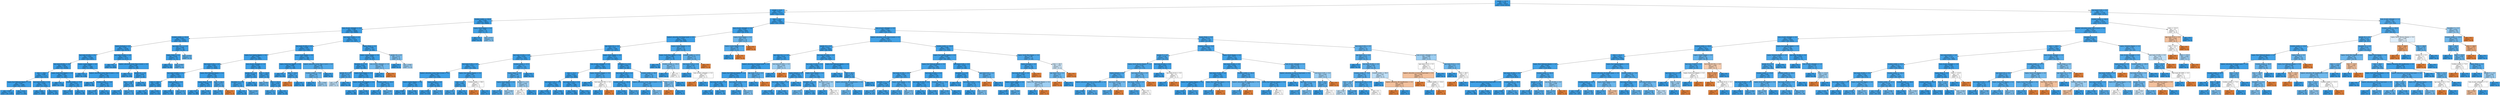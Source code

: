 digraph Tree {
node [shape=box, style="filled", color="black"] ;
0 [label="weight <= 18.75\ngini = 0.04\nsamples = 49335\nvalue = [1016, 48319]", fillcolor="#399de5fa"] ;
1 [label="weight <= 6.25\ngini = 0.017\nsamples = 37575\nvalue = [330, 37245]", fillcolor="#399de5fd"] ;
0 -> 1 [labeldistance=2.5, labelangle=45, headlabel="True"] ;
2 [label="studied_credits <= 320.0\ngini = 0.006\nsamples = 26972\nvalue = [83, 26889]", fillcolor="#399de5fe"] ;
1 -> 2 ;
3 [label="num_of_prev_attempts <= 0.5\ngini = 0.006\nsamples = 26948\nvalue = [82, 26866]", fillcolor="#399de5fe"] ;
2 -> 3 ;
4 [label="studied_credits <= 225.0\ngini = 0.005\nsamples = 23420\nvalue = [61, 23359]", fillcolor="#399de5fe"] ;
3 -> 4 ;
5 [label="region_Scotland <= 0.5\ngini = 0.005\nsamples = 23338\nvalue = [59, 23279]", fillcolor="#399de5fe"] ;
4 -> 5 ;
6 [label="imd_band_40-50% <= 0.5\ngini = 0.005\nsamples = 21065\nvalue = [58, 21007]", fillcolor="#399de5fe"] ;
5 -> 6 ;
7 [label="imd_band_80-90% <= 0.5\ngini = 0.006\nsamples = 19165\nvalue = [57, 19108]", fillcolor="#399de5fe"] ;
6 -> 7 ;
8 [label="date <= 238.5\ngini = 0.006\nsamples = 17273\nvalue = [56, 17217]", fillcolor="#399de5fe"] ;
7 -> 8 ;
9 [label="region_East Midlands Region <= 0.5\ngini = 0.007\nsamples = 12066\nvalue = [45, 12021]", fillcolor="#399de5fe"] ;
8 -> 9 ;
10 [label="gini = 0.007\nsamples = 11129\nvalue = [38, 11091]", fillcolor="#399de5fe"] ;
9 -> 10 ;
11 [label="gini = 0.015\nsamples = 937\nvalue = [7, 930]", fillcolor="#399de5fd"] ;
9 -> 11 ;
12 [label="imd_band_50-60% <= 0.5\ngini = 0.004\nsamples = 5207\nvalue = [11, 5196]", fillcolor="#399de5fe"] ;
8 -> 12 ;
13 [label="gini = 0.003\nsamples = 4616\nvalue = [7, 4609]", fillcolor="#399de5ff"] ;
12 -> 13 ;
14 [label="gini = 0.013\nsamples = 591\nvalue = [4, 587]", fillcolor="#399de5fd"] ;
12 -> 14 ;
15 [label="region_South West Region <= 0.5\ngini = 0.001\nsamples = 1892\nvalue = [1, 1891]", fillcolor="#399de5ff"] ;
7 -> 15 ;
16 [label="gini = 0.0\nsamples = 1756\nvalue = [0, 1756]", fillcolor="#399de5ff"] ;
15 -> 16 ;
17 [label="studied_credits <= 75.0\ngini = 0.015\nsamples = 136\nvalue = [1, 135]", fillcolor="#399de5fd"] ;
15 -> 17 ;
18 [label="gini = 0.038\nsamples = 52\nvalue = [1, 51]", fillcolor="#399de5fa"] ;
17 -> 18 ;
19 [label="gini = 0.0\nsamples = 84\nvalue = [0, 84]", fillcolor="#399de5ff"] ;
17 -> 19 ;
20 [label="region_London Region <= 0.5\ngini = 0.001\nsamples = 1900\nvalue = [1, 1899]", fillcolor="#399de5ff"] ;
6 -> 20 ;
21 [label="gini = 0.0\nsamples = 1720\nvalue = [0, 1720]", fillcolor="#399de5ff"] ;
20 -> 21 ;
22 [label="highest_education_Lower Than A Level <= 0.5\ngini = 0.011\nsamples = 180\nvalue = [1, 179]", fillcolor="#399de5fe"] ;
20 -> 22 ;
23 [label="gini = 0.0\nsamples = 99\nvalue = [0, 99]", fillcolor="#399de5ff"] ;
22 -> 23 ;
24 [label="studied_credits <= 75.0\ngini = 0.024\nsamples = 81\nvalue = [1, 80]", fillcolor="#399de5fc"] ;
22 -> 24 ;
25 [label="gini = 0.059\nsamples = 33\nvalue = [1, 32]", fillcolor="#399de5f7"] ;
24 -> 25 ;
26 [label="gini = 0.0\nsamples = 48\nvalue = [0, 48]", fillcolor="#399de5ff"] ;
24 -> 26 ;
27 [label="imd_band_30-40% <= 0.5\ngini = 0.001\nsamples = 2273\nvalue = [1, 2272]", fillcolor="#399de5ff"] ;
5 -> 27 ;
28 [label="gini = 0.0\nsamples = 1924\nvalue = [0, 1924]", fillcolor="#399de5ff"] ;
27 -> 28 ;
29 [label="highest_education_Lower Than A Level <= 0.5\ngini = 0.006\nsamples = 349\nvalue = [1, 348]", fillcolor="#399de5fe"] ;
27 -> 29 ;
30 [label="gini = 0.0\nsamples = 279\nvalue = [0, 279]", fillcolor="#399de5ff"] ;
29 -> 30 ;
31 [label="gender_M <= 0.5\ngini = 0.028\nsamples = 70\nvalue = [1, 69]", fillcolor="#399de5fb"] ;
29 -> 31 ;
32 [label="date <= 238.5\ngini = 0.08\nsamples = 24\nvalue = [1, 23]", fillcolor="#399de5f4"] ;
31 -> 32 ;
33 [label="gini = 0.0\nsamples = 10\nvalue = [0, 10]", fillcolor="#399de5ff"] ;
32 -> 33 ;
34 [label="gini = 0.133\nsamples = 14\nvalue = [1, 13]", fillcolor="#399de5eb"] ;
32 -> 34 ;
35 [label="gini = 0.0\nsamples = 46\nvalue = [0, 46]", fillcolor="#399de5ff"] ;
31 -> 35 ;
36 [label="age_band_55<= <= 0.5\ngini = 0.048\nsamples = 82\nvalue = [2, 80]", fillcolor="#399de5f9"] ;
4 -> 36 ;
37 [label="region_Wales <= 0.5\ngini = 0.026\nsamples = 76\nvalue = [1, 75]", fillcolor="#399de5fc"] ;
36 -> 37 ;
38 [label="gini = 0.0\nsamples = 69\nvalue = [0, 69]", fillcolor="#399de5ff"] ;
37 -> 38 ;
39 [label="gini = 0.245\nsamples = 7\nvalue = [1, 6]", fillcolor="#399de5d4"] ;
37 -> 39 ;
40 [label="gini = 0.278\nsamples = 6\nvalue = [1, 5]", fillcolor="#399de5cc"] ;
36 -> 40 ;
41 [label="imd_band_70-80% <= 0.5\ngini = 0.012\nsamples = 3528\nvalue = [21, 3507]", fillcolor="#399de5fd"] ;
3 -> 41 ;
42 [label="imd_band_20-30% <= 0.5\ngini = 0.008\nsamples = 3211\nvalue = [13, 3198]", fillcolor="#399de5fe"] ;
41 -> 42 ;
43 [label="region_East Anglian Region <= 0.5\ngini = 0.007\nsamples = 2942\nvalue = [10, 2932]", fillcolor="#399de5fe"] ;
42 -> 43 ;
44 [label="imd_band_0-10% <= 0.5\ngini = 0.005\nsamples = 2653\nvalue = [7, 2646]", fillcolor="#399de5fe"] ;
43 -> 44 ;
45 [label="imd_band_50-60% <= 0.5\ngini = 0.003\nsamples = 2314\nvalue = [4, 2310]", fillcolor="#399de5ff"] ;
44 -> 45 ;
46 [label="date <= 238.5\ngini = 0.002\nsamples = 2004\nvalue = [2, 2002]", fillcolor="#399de5ff"] ;
45 -> 46 ;
47 [label="gini = 0.0\nsamples = 1467\nvalue = [0, 1467]", fillcolor="#399de5ff"] ;
46 -> 47 ;
48 [label="gini = 0.007\nsamples = 537\nvalue = [2, 535]", fillcolor="#399de5fe"] ;
46 -> 48 ;
49 [label="region_Ireland <= 0.5\ngini = 0.013\nsamples = 310\nvalue = [2, 308]", fillcolor="#399de5fd"] ;
45 -> 49 ;
50 [label="gini = 0.007\nsamples = 296\nvalue = [1, 295]", fillcolor="#399de5fe"] ;
49 -> 50 ;
51 [label="gini = 0.133\nsamples = 14\nvalue = [1, 13]", fillcolor="#399de5eb"] ;
49 -> 51 ;
52 [label="region_West Midlands Region <= 0.5\ngini = 0.018\nsamples = 339\nvalue = [3, 336]", fillcolor="#399de5fd"] ;
44 -> 52 ;
53 [label="region_Wales <= 0.5\ngini = 0.006\nsamples = 318\nvalue = [1, 317]", fillcolor="#399de5fe"] ;
52 -> 53 ;
54 [label="gini = 0.0\nsamples = 289\nvalue = [0, 289]", fillcolor="#399de5ff"] ;
53 -> 54 ;
55 [label="gini = 0.067\nsamples = 29\nvalue = [1, 28]", fillcolor="#399de5f6"] ;
53 -> 55 ;
56 [label="date <= 238.5\ngini = 0.172\nsamples = 21\nvalue = [2, 19]", fillcolor="#399de5e4"] ;
52 -> 56 ;
57 [label="gini = 0.095\nsamples = 20\nvalue = [1, 19]", fillcolor="#399de5f2"] ;
56 -> 57 ;
58 [label="gini = 0.0\nsamples = 1\nvalue = [1, 0]", fillcolor="#e58139ff"] ;
56 -> 58 ;
59 [label="num_of_prev_attempts <= 1.5\ngini = 0.021\nsamples = 289\nvalue = [3, 286]", fillcolor="#399de5fc"] ;
43 -> 59 ;
60 [label="gender_M <= 0.5\ngini = 0.009\nsamples = 233\nvalue = [1, 232]", fillcolor="#399de5fe"] ;
59 -> 60 ;
61 [label="disability_Y <= 0.5\ngini = 0.071\nsamples = 27\nvalue = [1, 26]", fillcolor="#399de5f5"] ;
60 -> 61 ;
62 [label="gini = 0.0\nsamples = 20\nvalue = [0, 20]", fillcolor="#399de5ff"] ;
61 -> 62 ;
63 [label="gini = 0.245\nsamples = 7\nvalue = [1, 6]", fillcolor="#399de5d4"] ;
61 -> 63 ;
64 [label="gini = 0.0\nsamples = 206\nvalue = [0, 206]", fillcolor="#399de5ff"] ;
60 -> 64 ;
65 [label="date <= 224.5\ngini = 0.069\nsamples = 56\nvalue = [2, 54]", fillcolor="#399de5f6"] ;
59 -> 65 ;
66 [label="gini = 0.278\nsamples = 6\nvalue = [1, 5]", fillcolor="#399de5cc"] ;
65 -> 66 ;
67 [label="date <= 231.5\ngini = 0.039\nsamples = 50\nvalue = [1, 49]", fillcolor="#399de5fa"] ;
65 -> 67 ;
68 [label="gini = 0.117\nsamples = 16\nvalue = [1, 15]", fillcolor="#399de5ee"] ;
67 -> 68 ;
69 [label="gini = 0.0\nsamples = 34\nvalue = [0, 34]", fillcolor="#399de5ff"] ;
67 -> 69 ;
70 [label="region_South Region <= 0.5\ngini = 0.022\nsamples = 269\nvalue = [3, 266]", fillcolor="#399de5fc"] ;
42 -> 70 ;
71 [label="region_South East Region <= 0.5\ngini = 0.008\nsamples = 250\nvalue = [1, 249]", fillcolor="#399de5fe"] ;
70 -> 71 ;
72 [label="gini = 0.0\nsamples = 231\nvalue = [0, 231]", fillcolor="#399de5ff"] ;
71 -> 72 ;
73 [label="date <= 224.5\ngini = 0.1\nsamples = 19\nvalue = [1, 18]", fillcolor="#399de5f1"] ;
71 -> 73 ;
74 [label="gini = 0.0\nsamples = 1\nvalue = [1, 0]", fillcolor="#e58139ff"] ;
73 -> 74 ;
75 [label="gini = 0.0\nsamples = 18\nvalue = [0, 18]", fillcolor="#399de5ff"] ;
73 -> 75 ;
76 [label="highest_education_Lower Than A Level <= 0.5\ngini = 0.188\nsamples = 19\nvalue = [2, 17]", fillcolor="#399de5e1"] ;
70 -> 76 ;
77 [label="studied_credits <= 75.0\ngini = 0.298\nsamples = 11\nvalue = [2, 9]", fillcolor="#399de5c6"] ;
76 -> 77 ;
78 [label="gini = 0.0\nsamples = 5\nvalue = [0, 5]", fillcolor="#399de5ff"] ;
77 -> 78 ;
79 [label="gini = 0.444\nsamples = 6\nvalue = [2, 4]", fillcolor="#399de57f"] ;
77 -> 79 ;
80 [label="gini = 0.0\nsamples = 8\nvalue = [0, 8]", fillcolor="#399de5ff"] ;
76 -> 80 ;
81 [label="region_Wales <= 0.5\ngini = 0.049\nsamples = 317\nvalue = [8, 309]", fillcolor="#399de5f8"] ;
41 -> 81 ;
82 [label="region_London Region <= 0.5\ngini = 0.038\nsamples = 309\nvalue = [6, 303]", fillcolor="#399de5fa"] ;
81 -> 82 ;
83 [label="disability_N <= 0.5\ngini = 0.026\nsamples = 300\nvalue = [4, 296]", fillcolor="#399de5fc"] ;
82 -> 83 ;
84 [label="gender_M <= 0.5\ngini = 0.153\nsamples = 24\nvalue = [2, 22]", fillcolor="#399de5e8"] ;
83 -> 84 ;
85 [label="gini = 0.48\nsamples = 5\nvalue = [2, 3]", fillcolor="#399de555"] ;
84 -> 85 ;
86 [label="gini = 0.0\nsamples = 19\nvalue = [0, 19]", fillcolor="#399de5ff"] ;
84 -> 86 ;
87 [label="region_South Region <= 0.5\ngini = 0.014\nsamples = 276\nvalue = [2, 274]", fillcolor="#399de5fd"] ;
83 -> 87 ;
88 [label="region_South West Region <= 0.5\ngini = 0.008\nsamples = 250\nvalue = [1, 249]", fillcolor="#399de5fe"] ;
87 -> 88 ;
89 [label="gini = 0.0\nsamples = 206\nvalue = [0, 206]", fillcolor="#399de5ff"] ;
88 -> 89 ;
90 [label="gini = 0.044\nsamples = 44\nvalue = [1, 43]", fillcolor="#399de5f9"] ;
88 -> 90 ;
91 [label="studied_credits <= 165.0\ngini = 0.074\nsamples = 26\nvalue = [1, 25]", fillcolor="#399de5f5"] ;
87 -> 91 ;
92 [label="gini = 0.0\nsamples = 19\nvalue = [0, 19]", fillcolor="#399de5ff"] ;
91 -> 92 ;
93 [label="gini = 0.245\nsamples = 7\nvalue = [1, 6]", fillcolor="#399de5d4"] ;
91 -> 93 ;
94 [label="num_of_prev_attempts <= 1.5\ngini = 0.346\nsamples = 9\nvalue = [2, 7]", fillcolor="#399de5b6"] ;
82 -> 94 ;
95 [label="gini = 0.0\nsamples = 7\nvalue = [0, 7]", fillcolor="#399de5ff"] ;
94 -> 95 ;
96 [label="gini = 0.0\nsamples = 2\nvalue = [2, 0]", fillcolor="#e58139ff"] ;
94 -> 96 ;
97 [label="gender_M <= 0.5\ngini = 0.375\nsamples = 8\nvalue = [2, 6]", fillcolor="#399de5aa"] ;
81 -> 97 ;
98 [label="gini = 0.0\nsamples = 2\nvalue = [0, 2]", fillcolor="#399de5ff"] ;
97 -> 98 ;
99 [label="gini = 0.444\nsamples = 6\nvalue = [2, 4]", fillcolor="#399de57f"] ;
97 -> 99 ;
100 [label="region_North Region <= 0.5\ngini = 0.08\nsamples = 24\nvalue = [1, 23]", fillcolor="#399de5f4"] ;
2 -> 100 ;
101 [label="gini = 0.0\nsamples = 20\nvalue = [0, 20]", fillcolor="#399de5ff"] ;
100 -> 101 ;
102 [label="gini = 0.375\nsamples = 4\nvalue = [1, 3]", fillcolor="#399de5aa"] ;
100 -> 102 ;
103 [label="date <= 35.5\ngini = 0.046\nsamples = 10603\nvalue = [247, 10356]", fillcolor="#399de5f9"] ;
1 -> 103 ;
104 [label="num_of_prev_attempts <= 3.5\ngini = 0.022\nsamples = 5636\nvalue = [62, 5574]", fillcolor="#399de5fc"] ;
103 -> 104 ;
105 [label="highest_education_No Formal quals <= 0.5\ngini = 0.021\nsamples = 5626\nvalue = [60, 5566]", fillcolor="#399de5fc"] ;
104 -> 105 ;
106 [label="age_band_0-35 <= 0.5\ngini = 0.02\nsamples = 5584\nvalue = [57, 5527]", fillcolor="#399de5fc"] ;
105 -> 106 ;
107 [label="imd_band_10-20% <= 0.5\ngini = 0.034\nsamples = 1459\nvalue = [25, 1434]", fillcolor="#399de5fb"] ;
106 -> 107 ;
108 [label="imd_band_0-10% <= 0.5\ngini = 0.027\nsamples = 1327\nvalue = [18, 1309]", fillcolor="#399de5fb"] ;
107 -> 108 ;
109 [label="highest_education_Lower Than A Level <= 0.5\ngini = 0.021\nsamples = 1207\nvalue = [13, 1194]", fillcolor="#399de5fc"] ;
108 -> 109 ;
110 [label="region_London Region <= 0.5\ngini = 0.013\nsamples = 760\nvalue = [5, 755]", fillcolor="#399de5fd"] ;
109 -> 110 ;
111 [label="gini = 0.006\nsamples = 670\nvalue = [2, 668]", fillcolor="#399de5fe"] ;
110 -> 111 ;
112 [label="gini = 0.064\nsamples = 90\nvalue = [3, 87]", fillcolor="#399de5f6"] ;
110 -> 112 ;
113 [label="region_Ireland <= 0.5\ngini = 0.035\nsamples = 447\nvalue = [8, 439]", fillcolor="#399de5fa"] ;
109 -> 113 ;
114 [label="gini = 0.028\nsamples = 424\nvalue = [6, 418]", fillcolor="#399de5fb"] ;
113 -> 114 ;
115 [label="gini = 0.159\nsamples = 23\nvalue = [2, 21]", fillcolor="#399de5e7"] ;
113 -> 115 ;
116 [label="region_East Anglian Region <= 0.5\ngini = 0.08\nsamples = 120\nvalue = [5, 115]", fillcolor="#399de5f4"] ;
108 -> 116 ;
117 [label="date <= 21.5\ngini = 0.065\nsamples = 118\nvalue = [4, 114]", fillcolor="#399de5f6"] ;
116 -> 117 ;
118 [label="gini = 0.14\nsamples = 53\nvalue = [4, 49]", fillcolor="#399de5ea"] ;
117 -> 118 ;
119 [label="gini = 0.0\nsamples = 65\nvalue = [0, 65]", fillcolor="#399de5ff"] ;
117 -> 119 ;
120 [label="studied_credits <= 90.0\ngini = 0.5\nsamples = 2\nvalue = [1, 1]", fillcolor="#e5813900"] ;
116 -> 120 ;
121 [label="gini = 0.0\nsamples = 1\nvalue = [1, 0]", fillcolor="#e58139ff"] ;
120 -> 121 ;
122 [label="gini = 0.0\nsamples = 1\nvalue = [0, 1]", fillcolor="#399de5ff"] ;
120 -> 122 ;
123 [label="studied_credits <= 67.5\ngini = 0.1\nsamples = 132\nvalue = [7, 125]", fillcolor="#399de5f1"] ;
107 -> 123 ;
124 [label="region_Wales <= 0.5\ngini = 0.169\nsamples = 75\nvalue = [7, 68]", fillcolor="#399de5e5"] ;
123 -> 124 ;
125 [label="region_South Region <= 0.5\ngini = 0.134\nsamples = 69\nvalue = [5, 64]", fillcolor="#399de5eb"] ;
124 -> 125 ;
126 [label="gini = 0.114\nsamples = 66\nvalue = [4, 62]", fillcolor="#399de5ef"] ;
125 -> 126 ;
127 [label="gini = 0.444\nsamples = 3\nvalue = [1, 2]", fillcolor="#399de57f"] ;
125 -> 127 ;
128 [label="gender_F <= 0.5\ngini = 0.444\nsamples = 6\nvalue = [2, 4]", fillcolor="#399de57f"] ;
124 -> 128 ;
129 [label="gini = 0.5\nsamples = 4\nvalue = [2, 2]", fillcolor="#e5813900"] ;
128 -> 129 ;
130 [label="gini = 0.0\nsamples = 2\nvalue = [0, 2]", fillcolor="#399de5ff"] ;
128 -> 130 ;
131 [label="gini = 0.0\nsamples = 57\nvalue = [0, 57]", fillcolor="#399de5ff"] ;
123 -> 131 ;
132 [label="region_North Region <= 0.5\ngini = 0.015\nsamples = 4125\nvalue = [32, 4093]", fillcolor="#399de5fd"] ;
106 -> 132 ;
133 [label="num_of_prev_attempts <= 2.5\ngini = 0.013\nsamples = 3850\nvalue = [26, 3824]", fillcolor="#399de5fd"] ;
132 -> 133 ;
134 [label="date <= 21.5\ngini = 0.013\nsamples = 3834\nvalue = [25, 3809]", fillcolor="#399de5fd"] ;
133 -> 134 ;
135 [label="imd_band_0-10% <= 0.5\ngini = 0.018\nsamples = 1948\nvalue = [18, 1930]", fillcolor="#399de5fd"] ;
134 -> 135 ;
136 [label="gini = 0.016\nsamples = 1756\nvalue = [14, 1742]", fillcolor="#399de5fd"] ;
135 -> 136 ;
137 [label="gini = 0.041\nsamples = 192\nvalue = [4, 188]", fillcolor="#399de5fa"] ;
135 -> 137 ;
138 [label="imd_band_20-30% <= 0.5\ngini = 0.007\nsamples = 1886\nvalue = [7, 1879]", fillcolor="#399de5fe"] ;
134 -> 138 ;
139 [label="gini = 0.005\nsamples = 1688\nvalue = [4, 1684]", fillcolor="#399de5fe"] ;
138 -> 139 ;
140 [label="gini = 0.03\nsamples = 198\nvalue = [3, 195]", fillcolor="#399de5fb"] ;
138 -> 140 ;
141 [label="region_Yorkshire Region <= 0.5\ngini = 0.117\nsamples = 16\nvalue = [1, 15]", fillcolor="#399de5ee"] ;
133 -> 141 ;
142 [label="gini = 0.0\nsamples = 14\nvalue = [0, 14]", fillcolor="#399de5ff"] ;
141 -> 142 ;
143 [label="imd_band_60-70% <= 0.5\ngini = 0.5\nsamples = 2\nvalue = [1, 1]", fillcolor="#e5813900"] ;
141 -> 143 ;
144 [label="gini = 0.0\nsamples = 1\nvalue = [0, 1]", fillcolor="#399de5ff"] ;
143 -> 144 ;
145 [label="gini = 0.0\nsamples = 1\nvalue = [1, 0]", fillcolor="#e58139ff"] ;
143 -> 145 ;
146 [label="disability_Y <= 0.5\ngini = 0.043\nsamples = 275\nvalue = [6, 269]", fillcolor="#399de5f9"] ;
132 -> 146 ;
147 [label="imd_band_60-70% <= 0.5\ngini = 0.037\nsamples = 265\nvalue = [5, 260]", fillcolor="#399de5fa"] ;
146 -> 147 ;
148 [label="studied_credits <= 165.0\ngini = 0.031\nsamples = 254\nvalue = [4, 250]", fillcolor="#399de5fb"] ;
147 -> 148 ;
149 [label="gini = 0.024\nsamples = 244\nvalue = [3, 241]", fillcolor="#399de5fc"] ;
148 -> 149 ;
150 [label="gini = 0.18\nsamples = 10\nvalue = [1, 9]", fillcolor="#399de5e3"] ;
148 -> 150 ;
151 [label="highest_education_Lower Than A Level <= 0.5\ngini = 0.165\nsamples = 11\nvalue = [1, 10]", fillcolor="#399de5e6"] ;
147 -> 151 ;
152 [label="gini = 0.0\nsamples = 7\nvalue = [0, 7]", fillcolor="#399de5ff"] ;
151 -> 152 ;
153 [label="gini = 0.375\nsamples = 4\nvalue = [1, 3]", fillcolor="#399de5aa"] ;
151 -> 153 ;
154 [label="studied_credits <= 90.0\ngini = 0.18\nsamples = 10\nvalue = [1, 9]", fillcolor="#399de5e3"] ;
146 -> 154 ;
155 [label="date <= 21.5\ngini = 0.375\nsamples = 4\nvalue = [1, 3]", fillcolor="#399de5aa"] ;
154 -> 155 ;
156 [label="gini = 0.0\nsamples = 1\nvalue = [1, 0]", fillcolor="#e58139ff"] ;
155 -> 156 ;
157 [label="gini = 0.0\nsamples = 3\nvalue = [0, 3]", fillcolor="#399de5ff"] ;
155 -> 157 ;
158 [label="gini = 0.0\nsamples = 6\nvalue = [0, 6]", fillcolor="#399de5ff"] ;
154 -> 158 ;
159 [label="region_London Region <= 0.5\ngini = 0.133\nsamples = 42\nvalue = [3, 39]", fillcolor="#399de5eb"] ;
105 -> 159 ;
160 [label="region_South West Region <= 0.5\ngini = 0.064\nsamples = 30\nvalue = [1, 29]", fillcolor="#399de5f6"] ;
159 -> 160 ;
161 [label="gini = 0.0\nsamples = 26\nvalue = [0, 26]", fillcolor="#399de5ff"] ;
160 -> 161 ;
162 [label="studied_credits <= 105.0\ngini = 0.375\nsamples = 4\nvalue = [1, 3]", fillcolor="#399de5aa"] ;
160 -> 162 ;
163 [label="gini = 0.0\nsamples = 2\nvalue = [0, 2]", fillcolor="#399de5ff"] ;
162 -> 163 ;
164 [label="gini = 0.5\nsamples = 2\nvalue = [1, 1]", fillcolor="#e5813900"] ;
162 -> 164 ;
165 [label="studied_credits <= 127.5\ngini = 0.278\nsamples = 12\nvalue = [2, 10]", fillcolor="#399de5cc"] ;
159 -> 165 ;
166 [label="imd_band_0-10% <= 0.5\ngini = 0.165\nsamples = 11\nvalue = [1, 10]", fillcolor="#399de5e6"] ;
165 -> 166 ;
167 [label="gini = 0.0\nsamples = 9\nvalue = [0, 9]", fillcolor="#399de5ff"] ;
166 -> 167 ;
168 [label="num_of_prev_attempts <= 0.5\ngini = 0.5\nsamples = 2\nvalue = [1, 1]", fillcolor="#e5813900"] ;
166 -> 168 ;
169 [label="gini = 0.0\nsamples = 1\nvalue = [1, 0]", fillcolor="#e58139ff"] ;
168 -> 169 ;
170 [label="gini = 0.0\nsamples = 1\nvalue = [0, 1]", fillcolor="#399de5ff"] ;
168 -> 170 ;
171 [label="gini = 0.0\nsamples = 1\nvalue = [1, 0]", fillcolor="#e58139ff"] ;
165 -> 171 ;
172 [label="region_South Region <= 0.5\ngini = 0.32\nsamples = 10\nvalue = [2, 8]", fillcolor="#399de5bf"] ;
104 -> 172 ;
173 [label="region_London Region <= 0.5\ngini = 0.198\nsamples = 9\nvalue = [1, 8]", fillcolor="#399de5df"] ;
172 -> 173 ;
174 [label="gini = 0.0\nsamples = 8\nvalue = [0, 8]", fillcolor="#399de5ff"] ;
173 -> 174 ;
175 [label="gini = 0.0\nsamples = 1\nvalue = [1, 0]", fillcolor="#e58139ff"] ;
173 -> 175 ;
176 [label="gini = 0.0\nsamples = 1\nvalue = [1, 0]", fillcolor="#e58139ff"] ;
172 -> 176 ;
177 [label="num_of_prev_attempts <= 0.5\ngini = 0.072\nsamples = 4967\nvalue = [185, 4782]", fillcolor="#399de5f5"] ;
103 -> 177 ;
178 [label="highest_education_Lower Than A Level <= 0.5\ngini = 0.064\nsamples = 4257\nvalue = [142, 4115]", fillcolor="#399de5f6"] ;
177 -> 178 ;
179 [label="gender_M <= 0.5\ngini = 0.051\nsamples = 2634\nvalue = [69, 2565]", fillcolor="#399de5f8"] ;
178 -> 179 ;
180 [label="age_band_55<= <= 0.5\ngini = 0.019\nsamples = 526\nvalue = [5, 521]", fillcolor="#399de5fd"] ;
179 -> 180 ;
181 [label="highest_education_No Formal quals <= 0.5\ngini = 0.015\nsamples = 523\nvalue = [4, 519]", fillcolor="#399de5fd"] ;
180 -> 181 ;
182 [label="region_East Midlands Region <= 0.5\ngini = 0.012\nsamples = 516\nvalue = [3, 513]", fillcolor="#399de5fe"] ;
181 -> 182 ;
183 [label="imd_band_60-70% <= 0.5\ngini = 0.004\nsamples = 480\nvalue = [1, 479]", fillcolor="#399de5fe"] ;
182 -> 183 ;
184 [label="gini = 0.0\nsamples = 449\nvalue = [0, 449]", fillcolor="#399de5ff"] ;
183 -> 184 ;
185 [label="gini = 0.062\nsamples = 31\nvalue = [1, 30]", fillcolor="#399de5f6"] ;
183 -> 185 ;
186 [label="imd_band_90-100% <= 0.5\ngini = 0.105\nsamples = 36\nvalue = [2, 34]", fillcolor="#399de5f0"] ;
182 -> 186 ;
187 [label="gini = 0.061\nsamples = 32\nvalue = [1, 31]", fillcolor="#399de5f7"] ;
186 -> 187 ;
188 [label="gini = 0.375\nsamples = 4\nvalue = [1, 3]", fillcolor="#399de5aa"] ;
186 -> 188 ;
189 [label="age_band_35-55 <= 0.5\ngini = 0.245\nsamples = 7\nvalue = [1, 6]", fillcolor="#399de5d4"] ;
181 -> 189 ;
190 [label="gini = 0.0\nsamples = 6\nvalue = [0, 6]", fillcolor="#399de5ff"] ;
189 -> 190 ;
191 [label="gini = 0.0\nsamples = 1\nvalue = [1, 0]", fillcolor="#e58139ff"] ;
189 -> 191 ;
192 [label="imd_band_90-100% <= 0.5\ngini = 0.444\nsamples = 3\nvalue = [1, 2]", fillcolor="#399de57f"] ;
180 -> 192 ;
193 [label="gini = 0.0\nsamples = 2\nvalue = [0, 2]", fillcolor="#399de5ff"] ;
192 -> 193 ;
194 [label="gini = 0.0\nsamples = 1\nvalue = [1, 0]", fillcolor="#e58139ff"] ;
192 -> 194 ;
195 [label="imd_band_90-100% <= 0.5\ngini = 0.059\nsamples = 2108\nvalue = [64, 2044]", fillcolor="#399de5f7"] ;
179 -> 195 ;
196 [label="imd_band_10-20% <= 0.5\ngini = 0.065\nsamples = 1887\nvalue = [63, 1824]", fillcolor="#399de5f6"] ;
195 -> 196 ;
197 [label="region_Ireland <= 0.5\ngini = 0.059\nsamples = 1675\nvalue = [51, 1624]", fillcolor="#399de5f7"] ;
196 -> 197 ;
198 [label="imd_band_70-80% <= 0.5\ngini = 0.063\nsamples = 1578\nvalue = [51, 1527]", fillcolor="#399de5f6"] ;
197 -> 198 ;
199 [label="gini = 0.058\nsamples = 1383\nvalue = [41, 1342]", fillcolor="#399de5f7"] ;
198 -> 199 ;
200 [label="gini = 0.097\nsamples = 195\nvalue = [10, 185]", fillcolor="#399de5f1"] ;
198 -> 200 ;
201 [label="gini = 0.0\nsamples = 97\nvalue = [0, 97]", fillcolor="#399de5ff"] ;
197 -> 201 ;
202 [label="region_South Region <= 0.5\ngini = 0.107\nsamples = 212\nvalue = [12, 200]", fillcolor="#399de5f0"] ;
196 -> 202 ;
203 [label="disability_N <= 0.5\ngini = 0.092\nsamples = 206\nvalue = [10, 196]", fillcolor="#399de5f2"] ;
202 -> 203 ;
204 [label="gini = 0.32\nsamples = 15\nvalue = [3, 12]", fillcolor="#399de5bf"] ;
203 -> 204 ;
205 [label="gini = 0.071\nsamples = 191\nvalue = [7, 184]", fillcolor="#399de5f5"] ;
203 -> 205 ;
206 [label="age_band_0-35 <= 0.5\ngini = 0.444\nsamples = 6\nvalue = [2, 4]", fillcolor="#399de57f"] ;
202 -> 206 ;
207 [label="gini = 0.0\nsamples = 2\nvalue = [0, 2]", fillcolor="#399de5ff"] ;
206 -> 207 ;
208 [label="gini = 0.5\nsamples = 4\nvalue = [2, 2]", fillcolor="#e5813900"] ;
206 -> 208 ;
209 [label="region_East Midlands Region <= 0.5\ngini = 0.009\nsamples = 221\nvalue = [1, 220]", fillcolor="#399de5fe"] ;
195 -> 209 ;
210 [label="gini = 0.0\nsamples = 206\nvalue = [0, 206]", fillcolor="#399de5ff"] ;
209 -> 210 ;
211 [label="date <= 49.5\ngini = 0.124\nsamples = 15\nvalue = [1, 14]", fillcolor="#399de5ed"] ;
209 -> 211 ;
212 [label="highest_education_HE Qualification <= 0.5\ngini = 0.245\nsamples = 7\nvalue = [1, 6]", fillcolor="#399de5d4"] ;
211 -> 212 ;
213 [label="gini = 0.32\nsamples = 5\nvalue = [1, 4]", fillcolor="#399de5bf"] ;
212 -> 213 ;
214 [label="gini = 0.0\nsamples = 2\nvalue = [0, 2]", fillcolor="#399de5ff"] ;
212 -> 214 ;
215 [label="gini = 0.0\nsamples = 8\nvalue = [0, 8]", fillcolor="#399de5ff"] ;
211 -> 215 ;
216 [label="studied_credits <= 145.0\ngini = 0.086\nsamples = 1623\nvalue = [73, 1550]", fillcolor="#399de5f3"] ;
178 -> 216 ;
217 [label="region_East Anglian Region <= 0.5\ngini = 0.082\nsamples = 1548\nvalue = [66, 1482]", fillcolor="#399de5f4"] ;
216 -> 217 ;
218 [label="region_East Midlands Region <= 0.5\ngini = 0.087\nsamples = 1398\nvalue = [64, 1334]", fillcolor="#399de5f3"] ;
217 -> 218 ;
219 [label="imd_band_10-20% <= 0.5\ngini = 0.093\nsamples = 1269\nvalue = [62, 1207]", fillcolor="#399de5f2"] ;
218 -> 219 ;
220 [label="disability_N <= 0.5\ngini = 0.086\nsamples = 1126\nvalue = [51, 1075]", fillcolor="#399de5f3"] ;
219 -> 220 ;
221 [label="gini = 0.135\nsamples = 110\nvalue = [8, 102]", fillcolor="#399de5eb"] ;
220 -> 221 ;
222 [label="gini = 0.081\nsamples = 1016\nvalue = [43, 973]", fillcolor="#399de5f4"] ;
220 -> 222 ;
223 [label="region_South Region <= 0.5\ngini = 0.142\nsamples = 143\nvalue = [11, 132]", fillcolor="#399de5ea"] ;
219 -> 223 ;
224 [label="gini = 0.115\nsamples = 131\nvalue = [8, 123]", fillcolor="#399de5ee"] ;
223 -> 224 ;
225 [label="gini = 0.375\nsamples = 12\nvalue = [3, 9]", fillcolor="#399de5aa"] ;
223 -> 225 ;
226 [label="imd_band_50-60% <= 0.5\ngini = 0.031\nsamples = 129\nvalue = [2, 127]", fillcolor="#399de5fb"] ;
218 -> 226 ;
227 [label="imd_band_20-30% <= 0.5\ngini = 0.017\nsamples = 114\nvalue = [1, 113]", fillcolor="#399de5fd"] ;
226 -> 227 ;
228 [label="gini = 0.0\nsamples = 94\nvalue = [0, 94]", fillcolor="#399de5ff"] ;
227 -> 228 ;
229 [label="gini = 0.095\nsamples = 20\nvalue = [1, 19]", fillcolor="#399de5f2"] ;
227 -> 229 ;
230 [label="studied_credits <= 75.0\ngini = 0.124\nsamples = 15\nvalue = [1, 14]", fillcolor="#399de5ed"] ;
226 -> 230 ;
231 [label="gini = 0.165\nsamples = 11\nvalue = [1, 10]", fillcolor="#399de5e6"] ;
230 -> 231 ;
232 [label="gini = 0.0\nsamples = 4\nvalue = [0, 4]", fillcolor="#399de5ff"] ;
230 -> 232 ;
233 [label="imd_band_0-10% <= 0.5\ngini = 0.026\nsamples = 150\nvalue = [2, 148]", fillcolor="#399de5fc"] ;
217 -> 233 ;
234 [label="disability_Y <= 0.5\ngini = 0.014\nsamples = 143\nvalue = [1, 142]", fillcolor="#399de5fd"] ;
233 -> 234 ;
235 [label="gini = 0.0\nsamples = 125\nvalue = [0, 125]", fillcolor="#399de5ff"] ;
234 -> 235 ;
236 [label="imd_band_70-80% <= 0.5\ngini = 0.105\nsamples = 18\nvalue = [1, 17]", fillcolor="#399de5f0"] ;
234 -> 236 ;
237 [label="gini = 0.0\nsamples = 14\nvalue = [0, 14]", fillcolor="#399de5ff"] ;
236 -> 237 ;
238 [label="gini = 0.375\nsamples = 4\nvalue = [1, 3]", fillcolor="#399de5aa"] ;
236 -> 238 ;
239 [label="age_band_0-35 <= 0.5\ngini = 0.245\nsamples = 7\nvalue = [1, 6]", fillcolor="#399de5d4"] ;
233 -> 239 ;
240 [label="gini = 0.0\nsamples = 1\nvalue = [1, 0]", fillcolor="#e58139ff"] ;
239 -> 240 ;
241 [label="gini = 0.0\nsamples = 6\nvalue = [0, 6]", fillcolor="#399de5ff"] ;
239 -> 241 ;
242 [label="region_South West Region <= 0.5\ngini = 0.169\nsamples = 75\nvalue = [7, 68]", fillcolor="#399de5e5"] ;
216 -> 242 ;
243 [label="region_Scotland <= 0.5\ngini = 0.111\nsamples = 68\nvalue = [4, 64]", fillcolor="#399de5ef"] ;
242 -> 243 ;
244 [label="imd_band_90-100% <= 0.5\ngini = 0.086\nsamples = 67\nvalue = [3, 64]", fillcolor="#399de5f3"] ;
243 -> 244 ;
245 [label="region_London Region <= 0.5\ngini = 0.061\nsamples = 64\nvalue = [2, 62]", fillcolor="#399de5f7"] ;
244 -> 245 ;
246 [label="gini = 0.034\nsamples = 57\nvalue = [1, 56]", fillcolor="#399de5fa"] ;
245 -> 246 ;
247 [label="gini = 0.245\nsamples = 7\nvalue = [1, 6]", fillcolor="#399de5d4"] ;
245 -> 247 ;
248 [label="region_East Midlands Region <= 0.5\ngini = 0.444\nsamples = 3\nvalue = [1, 2]", fillcolor="#399de57f"] ;
244 -> 248 ;
249 [label="gini = 0.0\nsamples = 2\nvalue = [0, 2]", fillcolor="#399de5ff"] ;
248 -> 249 ;
250 [label="gini = 0.0\nsamples = 1\nvalue = [1, 0]", fillcolor="#e58139ff"] ;
248 -> 250 ;
251 [label="gini = 0.0\nsamples = 1\nvalue = [1, 0]", fillcolor="#e58139ff"] ;
243 -> 251 ;
252 [label="date <= 49.5\ngini = 0.49\nsamples = 7\nvalue = [3, 4]", fillcolor="#399de540"] ;
242 -> 252 ;
253 [label="age_band_0-35 <= 0.5\ngini = 0.32\nsamples = 5\nvalue = [1, 4]", fillcolor="#399de5bf"] ;
252 -> 253 ;
254 [label="gini = 0.0\nsamples = 1\nvalue = [1, 0]", fillcolor="#e58139ff"] ;
253 -> 254 ;
255 [label="gini = 0.0\nsamples = 4\nvalue = [0, 4]", fillcolor="#399de5ff"] ;
253 -> 255 ;
256 [label="gini = 0.0\nsamples = 2\nvalue = [2, 0]", fillcolor="#e58139ff"] ;
252 -> 256 ;
257 [label="region_Wales <= 0.5\ngini = 0.114\nsamples = 710\nvalue = [43, 667]", fillcolor="#399de5ef"] ;
177 -> 257 ;
258 [label="studied_credits <= 75.0\ngini = 0.099\nsamples = 654\nvalue = [34, 620]", fillcolor="#399de5f1"] ;
257 -> 258 ;
259 [label="gender_F <= 0.5\ngini = 0.144\nsamples = 230\nvalue = [18, 212]", fillcolor="#399de5e9"] ;
258 -> 259 ;
260 [label="region_North Western Region <= 0.5\ngini = 0.165\nsamples = 187\nvalue = [17, 170]", fillcolor="#399de5e6"] ;
259 -> 260 ;
261 [label="region_Ireland <= 0.5\ngini = 0.15\nsamples = 171\nvalue = [14, 157]", fillcolor="#399de5e8"] ;
260 -> 261 ;
262 [label="highest_education_A Level or Equivalent <= 0.5\ngini = 0.137\nsamples = 162\nvalue = [12, 150]", fillcolor="#399de5eb"] ;
261 -> 262 ;
263 [label="gini = 0.084\nsamples = 91\nvalue = [4, 87]", fillcolor="#399de5f3"] ;
262 -> 263 ;
264 [label="gini = 0.2\nsamples = 71\nvalue = [8, 63]", fillcolor="#399de5df"] ;
262 -> 264 ;
265 [label="imd_band_50-60% <= 0.5\ngini = 0.346\nsamples = 9\nvalue = [2, 7]", fillcolor="#399de5b6"] ;
261 -> 265 ;
266 [label="gini = 0.219\nsamples = 8\nvalue = [1, 7]", fillcolor="#399de5db"] ;
265 -> 266 ;
267 [label="gini = 0.0\nsamples = 1\nvalue = [1, 0]", fillcolor="#e58139ff"] ;
265 -> 267 ;
268 [label="imd_band_40-50% <= 0.5\ngini = 0.305\nsamples = 16\nvalue = [3, 13]", fillcolor="#399de5c4"] ;
260 -> 268 ;
269 [label="imd_band_70-80% <= 0.5\ngini = 0.231\nsamples = 15\nvalue = [2, 13]", fillcolor="#399de5d8"] ;
268 -> 269 ;
270 [label="gini = 0.142\nsamples = 13\nvalue = [1, 12]", fillcolor="#399de5ea"] ;
269 -> 270 ;
271 [label="gini = 0.5\nsamples = 2\nvalue = [1, 1]", fillcolor="#e5813900"] ;
269 -> 271 ;
272 [label="gini = 0.0\nsamples = 1\nvalue = [1, 0]", fillcolor="#e58139ff"] ;
268 -> 272 ;
273 [label="imd_band_40-50% <= 0.5\ngini = 0.045\nsamples = 43\nvalue = [1, 42]", fillcolor="#399de5f9"] ;
259 -> 273 ;
274 [label="gini = 0.0\nsamples = 41\nvalue = [0, 41]", fillcolor="#399de5ff"] ;
273 -> 274 ;
275 [label="age_band_35-55 <= 0.5\ngini = 0.5\nsamples = 2\nvalue = [1, 1]", fillcolor="#e5813900"] ;
273 -> 275 ;
276 [label="gini = 0.0\nsamples = 1\nvalue = [0, 1]", fillcolor="#399de5ff"] ;
275 -> 276 ;
277 [label="gini = 0.0\nsamples = 1\nvalue = [1, 0]", fillcolor="#e58139ff"] ;
275 -> 277 ;
278 [label="region_North Region <= 0.5\ngini = 0.073\nsamples = 424\nvalue = [16, 408]", fillcolor="#399de5f5"] ;
258 -> 278 ;
279 [label="imd_band_30-40% <= 0.5\ngini = 0.056\nsamples = 384\nvalue = [11, 373]", fillcolor="#399de5f7"] ;
278 -> 279 ;
280 [label="imd_band_10-20% <= 0.5\ngini = 0.041\nsamples = 337\nvalue = [7, 330]", fillcolor="#399de5fa"] ;
279 -> 280 ;
281 [label="region_East Anglian Region <= 0.5\ngini = 0.027\nsamples = 297\nvalue = [4, 293]", fillcolor="#399de5fc"] ;
280 -> 281 ;
282 [label="gini = 0.015\nsamples = 263\nvalue = [2, 261]", fillcolor="#399de5fd"] ;
281 -> 282 ;
283 [label="gini = 0.111\nsamples = 34\nvalue = [2, 32]", fillcolor="#399de5ef"] ;
281 -> 283 ;
284 [label="region_West Midlands Region <= 0.5\ngini = 0.139\nsamples = 40\nvalue = [3, 37]", fillcolor="#399de5ea"] ;
280 -> 284 ;
285 [label="gini = 0.097\nsamples = 39\nvalue = [2, 37]", fillcolor="#399de5f1"] ;
284 -> 285 ;
286 [label="gini = 0.0\nsamples = 1\nvalue = [1, 0]", fillcolor="#e58139ff"] ;
284 -> 286 ;
287 [label="studied_credits <= 105.0\ngini = 0.156\nsamples = 47\nvalue = [4, 43]", fillcolor="#399de5e7"] ;
279 -> 287 ;
288 [label="highest_education_HE Qualification <= 0.5\ngini = 0.298\nsamples = 11\nvalue = [2, 9]", fillcolor="#399de5c6"] ;
287 -> 288 ;
289 [label="gini = 0.18\nsamples = 10\nvalue = [1, 9]", fillcolor="#399de5e3"] ;
288 -> 289 ;
290 [label="gini = 0.0\nsamples = 1\nvalue = [1, 0]", fillcolor="#e58139ff"] ;
288 -> 290 ;
291 [label="region_East Midlands Region <= 0.5\ngini = 0.105\nsamples = 36\nvalue = [2, 34]", fillcolor="#399de5f0"] ;
287 -> 291 ;
292 [label="gini = 0.057\nsamples = 34\nvalue = [1, 33]", fillcolor="#399de5f7"] ;
291 -> 292 ;
293 [label="gini = 0.5\nsamples = 2\nvalue = [1, 1]", fillcolor="#e5813900"] ;
291 -> 293 ;
294 [label="num_of_prev_attempts <= 1.5\ngini = 0.219\nsamples = 40\nvalue = [5, 35]", fillcolor="#399de5db"] ;
278 -> 294 ;
295 [label="highest_education_A Level or Equivalent <= 0.5\ngini = 0.121\nsamples = 31\nvalue = [2, 29]", fillcolor="#399de5ed"] ;
294 -> 295 ;
296 [label="gini = 0.0\nsamples = 13\nvalue = [0, 13]", fillcolor="#399de5ff"] ;
295 -> 296 ;
297 [label="age_band_35-55 <= 0.5\ngini = 0.198\nsamples = 18\nvalue = [2, 16]", fillcolor="#399de5df"] ;
295 -> 297 ;
298 [label="gini = 0.133\nsamples = 14\nvalue = [1, 13]", fillcolor="#399de5eb"] ;
297 -> 298 ;
299 [label="gini = 0.375\nsamples = 4\nvalue = [1, 3]", fillcolor="#399de5aa"] ;
297 -> 299 ;
300 [label="imd_band_0-10% <= 0.5\ngini = 0.444\nsamples = 9\nvalue = [3, 6]", fillcolor="#399de57f"] ;
294 -> 300 ;
301 [label="date <= 49.5\ngini = 0.245\nsamples = 7\nvalue = [1, 6]", fillcolor="#399de5d4"] ;
300 -> 301 ;
302 [label="gini = 0.0\nsamples = 5\nvalue = [0, 5]", fillcolor="#399de5ff"] ;
301 -> 302 ;
303 [label="gini = 0.5\nsamples = 2\nvalue = [1, 1]", fillcolor="#e5813900"] ;
301 -> 303 ;
304 [label="gini = 0.0\nsamples = 2\nvalue = [2, 0]", fillcolor="#e58139ff"] ;
300 -> 304 ;
305 [label="imd_band_0-10% <= 0.5\ngini = 0.27\nsamples = 56\nvalue = [9, 47]", fillcolor="#399de5ce"] ;
257 -> 305 ;
306 [label="age_band_0-35 <= 0.5\ngini = 0.223\nsamples = 47\nvalue = [6, 41]", fillcolor="#399de5da"] ;
305 -> 306 ;
307 [label="gini = 0.0\nsamples = 12\nvalue = [0, 12]", fillcolor="#399de5ff"] ;
306 -> 307 ;
308 [label="imd_band_20-30% <= 0.5\ngini = 0.284\nsamples = 35\nvalue = [6, 29]", fillcolor="#399de5ca"] ;
306 -> 308 ;
309 [label="studied_credits <= 75.0\ngini = 0.231\nsamples = 30\nvalue = [4, 26]", fillcolor="#399de5d8"] ;
308 -> 309 ;
310 [label="date <= 49.5\ngini = 0.337\nsamples = 14\nvalue = [3, 11]", fillcolor="#399de5b9"] ;
309 -> 310 ;
311 [label="gini = 0.48\nsamples = 5\nvalue = [2, 3]", fillcolor="#399de555"] ;
310 -> 311 ;
312 [label="gini = 0.198\nsamples = 9\nvalue = [1, 8]", fillcolor="#399de5df"] ;
310 -> 312 ;
313 [label="imd_band_60-70% <= 0.5\ngini = 0.117\nsamples = 16\nvalue = [1, 15]", fillcolor="#399de5ee"] ;
309 -> 313 ;
314 [label="gini = 0.0\nsamples = 14\nvalue = [0, 14]", fillcolor="#399de5ff"] ;
313 -> 314 ;
315 [label="gini = 0.5\nsamples = 2\nvalue = [1, 1]", fillcolor="#e5813900"] ;
313 -> 315 ;
316 [label="studied_credits <= 90.0\ngini = 0.48\nsamples = 5\nvalue = [2, 3]", fillcolor="#399de555"] ;
308 -> 316 ;
317 [label="gini = 0.0\nsamples = 2\nvalue = [0, 2]", fillcolor="#399de5ff"] ;
316 -> 317 ;
318 [label="highest_education_HE Qualification <= 0.5\ngini = 0.444\nsamples = 3\nvalue = [2, 1]", fillcolor="#e581397f"] ;
316 -> 318 ;
319 [label="gini = 0.0\nsamples = 2\nvalue = [2, 0]", fillcolor="#e58139ff"] ;
318 -> 319 ;
320 [label="gini = 0.0\nsamples = 1\nvalue = [0, 1]", fillcolor="#399de5ff"] ;
318 -> 320 ;
321 [label="num_of_prev_attempts <= 1.5\ngini = 0.444\nsamples = 9\nvalue = [3, 6]", fillcolor="#399de57f"] ;
305 -> 321 ;
322 [label="age_band_35-55 <= 0.5\ngini = 0.5\nsamples = 4\nvalue = [2, 2]", fillcolor="#e5813900"] ;
321 -> 322 ;
323 [label="highest_education_A Level or Equivalent <= 0.5\ngini = 0.444\nsamples = 3\nvalue = [2, 1]", fillcolor="#e581397f"] ;
322 -> 323 ;
324 [label="gini = 0.0\nsamples = 1\nvalue = [1, 0]", fillcolor="#e58139ff"] ;
323 -> 324 ;
325 [label="studied_credits <= 135.0\ngini = 0.5\nsamples = 2\nvalue = [1, 1]", fillcolor="#e5813900"] ;
323 -> 325 ;
326 [label="gini = 0.0\nsamples = 1\nvalue = [0, 1]", fillcolor="#399de5ff"] ;
325 -> 326 ;
327 [label="gini = 0.0\nsamples = 1\nvalue = [1, 0]", fillcolor="#e58139ff"] ;
325 -> 327 ;
328 [label="gini = 0.0\nsamples = 1\nvalue = [0, 1]", fillcolor="#399de5ff"] ;
322 -> 328 ;
329 [label="age_band_35-55 <= 0.5\ngini = 0.32\nsamples = 5\nvalue = [1, 4]", fillcolor="#399de5bf"] ;
321 -> 329 ;
330 [label="gini = 0.0\nsamples = 3\nvalue = [0, 3]", fillcolor="#399de5ff"] ;
329 -> 330 ;
331 [label="date <= 49.5\ngini = 0.5\nsamples = 2\nvalue = [1, 1]", fillcolor="#e5813900"] ;
329 -> 331 ;
332 [label="gini = 0.0\nsamples = 1\nvalue = [1, 0]", fillcolor="#e58139ff"] ;
331 -> 332 ;
333 [label="gini = 0.0\nsamples = 1\nvalue = [0, 1]", fillcolor="#399de5ff"] ;
331 -> 333 ;
334 [label="imd_band_0-10% <= 0.5\ngini = 0.11\nsamples = 11760\nvalue = [686, 11074]", fillcolor="#399de5ef"] ;
0 -> 334 [labeldistance=2.5, labelangle=-45, headlabel="False"] ;
335 [label="studied_credits <= 345.0\ngini = 0.102\nsamples = 10795\nvalue = [579, 10216]", fillcolor="#399de5f1"] ;
334 -> 335 ;
336 [label="highest_education_Lower Than A Level <= 0.5\ngini = 0.101\nsamples = 10787\nvalue = [575, 10212]", fillcolor="#399de5f1"] ;
335 -> 336 ;
337 [label="num_of_prev_attempts <= 0.5\ngini = 0.085\nsamples = 6936\nvalue = [307, 6629]", fillcolor="#399de5f3"] ;
336 -> 337 ;
338 [label="studied_credits <= 200.0\ngini = 0.077\nsamples = 6050\nvalue = [243, 5807]", fillcolor="#399de5f4"] ;
337 -> 338 ;
339 [label="date <= 151.0\ngini = 0.075\nsamples = 6004\nvalue = [235, 5769]", fillcolor="#399de5f5"] ;
338 -> 339 ;
340 [label="region_West Midlands Region <= 0.5\ngini = 0.064\nsamples = 4182\nvalue = [138, 4044]", fillcolor="#399de5f6"] ;
339 -> 340 ;
341 [label="imd_band_20-30% <= 0.5\ngini = 0.059\nsamples = 3929\nvalue = [119, 3810]", fillcolor="#399de5f7"] ;
340 -> 341 ;
342 [label="highest_education_A Level or Equivalent <= 0.5\ngini = 0.054\nsamples = 3540\nvalue = [98, 3442]", fillcolor="#399de5f8"] ;
341 -> 342 ;
343 [label="gini = 0.03\nsamples = 984\nvalue = [15, 969]", fillcolor="#399de5fb"] ;
342 -> 343 ;
344 [label="gini = 0.063\nsamples = 2556\nvalue = [83, 2473]", fillcolor="#399de5f6"] ;
342 -> 344 ;
345 [label="studied_credits <= 80.0\ngini = 0.102\nsamples = 389\nvalue = [21, 368]", fillcolor="#399de5f0"] ;
341 -> 345 ;
346 [label="gini = 0.044\nsamples = 220\nvalue = [5, 215]", fillcolor="#399de5f9"] ;
345 -> 346 ;
347 [label="gini = 0.171\nsamples = 169\nvalue = [16, 153]", fillcolor="#399de5e4"] ;
345 -> 347 ;
348 [label="studied_credits <= 165.0\ngini = 0.139\nsamples = 253\nvalue = [19, 234]", fillcolor="#399de5ea"] ;
340 -> 348 ;
349 [label="gender_F <= 0.5\ngini = 0.129\nsamples = 246\nvalue = [17, 229]", fillcolor="#399de5ec"] ;
348 -> 349 ;
350 [label="gini = 0.104\nsamples = 199\nvalue = [11, 188]", fillcolor="#399de5f0"] ;
349 -> 350 ;
351 [label="gini = 0.223\nsamples = 47\nvalue = [6, 41]", fillcolor="#399de5da"] ;
349 -> 351 ;
352 [label="imd_band_20-30% <= 0.5\ngini = 0.408\nsamples = 7\nvalue = [2, 5]", fillcolor="#399de599"] ;
348 -> 352 ;
353 [label="gini = 0.278\nsamples = 6\nvalue = [1, 5]", fillcolor="#399de5cc"] ;
352 -> 353 ;
354 [label="gini = 0.0\nsamples = 1\nvalue = [1, 0]", fillcolor="#e58139ff"] ;
352 -> 354 ;
355 [label="region_East Anglian Region <= 0.5\ngini = 0.101\nsamples = 1822\nvalue = [97, 1725]", fillcolor="#399de5f1"] ;
339 -> 355 ;
356 [label="highest_education_No Formal quals <= 0.5\ngini = 0.09\nsamples = 1631\nvalue = [77, 1554]", fillcolor="#399de5f2"] ;
355 -> 356 ;
357 [label="studied_credits <= 147.5\ngini = 0.087\nsamples = 1616\nvalue = [74, 1542]", fillcolor="#399de5f3"] ;
356 -> 357 ;
358 [label="gini = 0.083\nsamples = 1548\nvalue = [67, 1481]", fillcolor="#399de5f3"] ;
357 -> 358 ;
359 [label="gini = 0.185\nsamples = 68\nvalue = [7, 61]", fillcolor="#399de5e2"] ;
357 -> 359 ;
360 [label="region_North Region <= 0.5\ngini = 0.32\nsamples = 15\nvalue = [3, 12]", fillcolor="#399de5bf"] ;
356 -> 360 ;
361 [label="gini = 0.153\nsamples = 12\nvalue = [1, 11]", fillcolor="#399de5e8"] ;
360 -> 361 ;
362 [label="gini = 0.444\nsamples = 3\nvalue = [2, 1]", fillcolor="#e581397f"] ;
360 -> 362 ;
363 [label="studied_credits <= 75.0\ngini = 0.187\nsamples = 191\nvalue = [20, 171]", fillcolor="#399de5e1"] ;
355 -> 363 ;
364 [label="imd_band_80-90% <= 0.5\ngini = 0.083\nsamples = 115\nvalue = [5, 110]", fillcolor="#399de5f3"] ;
363 -> 364 ;
365 [label="gini = 0.04\nsamples = 99\nvalue = [2, 97]", fillcolor="#399de5fa"] ;
364 -> 365 ;
366 [label="gini = 0.305\nsamples = 16\nvalue = [3, 13]", fillcolor="#399de5c4"] ;
364 -> 366 ;
367 [label="imd_band_80-90% <= 0.5\ngini = 0.317\nsamples = 76\nvalue = [15, 61]", fillcolor="#399de5c0"] ;
363 -> 367 ;
368 [label="gini = 0.278\nsamples = 66\nvalue = [11, 55]", fillcolor="#399de5cc"] ;
367 -> 368 ;
369 [label="gini = 0.48\nsamples = 10\nvalue = [4, 6]", fillcolor="#399de555"] ;
367 -> 369 ;
370 [label="region_London Region <= 0.5\ngini = 0.287\nsamples = 46\nvalue = [8, 38]", fillcolor="#399de5c9"] ;
338 -> 370 ;
371 [label="imd_band_70-80% <= 0.5\ngini = 0.145\nsamples = 38\nvalue = [3, 35]", fillcolor="#399de5e9"] ;
370 -> 371 ;
372 [label="age_band_55<= <= 0.5\ngini = 0.057\nsamples = 34\nvalue = [1, 33]", fillcolor="#399de5f7"] ;
371 -> 372 ;
373 [label="gini = 0.0\nsamples = 31\nvalue = [0, 31]", fillcolor="#399de5ff"] ;
372 -> 373 ;
374 [label="date <= 152.0\ngini = 0.444\nsamples = 3\nvalue = [1, 2]", fillcolor="#399de57f"] ;
372 -> 374 ;
375 [label="gini = 0.0\nsamples = 2\nvalue = [0, 2]", fillcolor="#399de5ff"] ;
374 -> 375 ;
376 [label="gini = 0.0\nsamples = 1\nvalue = [1, 0]", fillcolor="#e58139ff"] ;
374 -> 376 ;
377 [label="region_South East Region <= 0.5\ngini = 0.5\nsamples = 4\nvalue = [2, 2]", fillcolor="#e5813900"] ;
371 -> 377 ;
378 [label="gini = 0.0\nsamples = 2\nvalue = [0, 2]", fillcolor="#399de5ff"] ;
377 -> 378 ;
379 [label="gini = 0.0\nsamples = 2\nvalue = [2, 0]", fillcolor="#e58139ff"] ;
377 -> 379 ;
380 [label="imd_band_60-70% <= 0.5\ngini = 0.469\nsamples = 8\nvalue = [5, 3]", fillcolor="#e5813966"] ;
370 -> 380 ;
381 [label="date <= 152.0\ngini = 0.278\nsamples = 6\nvalue = [5, 1]", fillcolor="#e58139cc"] ;
380 -> 381 ;
382 [label="gini = 0.0\nsamples = 4\nvalue = [4, 0]", fillcolor="#e58139ff"] ;
381 -> 382 ;
383 [label="age_band_35-55 <= 0.5\ngini = 0.5\nsamples = 2\nvalue = [1, 1]", fillcolor="#e5813900"] ;
381 -> 383 ;
384 [label="gini = 0.0\nsamples = 1\nvalue = [1, 0]", fillcolor="#e58139ff"] ;
383 -> 384 ;
385 [label="gini = 0.0\nsamples = 1\nvalue = [0, 1]", fillcolor="#399de5ff"] ;
383 -> 385 ;
386 [label="gini = 0.0\nsamples = 2\nvalue = [0, 2]", fillcolor="#399de5ff"] ;
380 -> 386 ;
387 [label="region_East Anglian Region <= 0.5\ngini = 0.134\nsamples = 886\nvalue = [64, 822]", fillcolor="#399de5eb"] ;
337 -> 387 ;
388 [label="region_Yorkshire Region <= 0.5\ngini = 0.143\nsamples = 810\nvalue = [63, 747]", fillcolor="#399de5e9"] ;
387 -> 388 ;
389 [label="gender_M <= 0.5\ngini = 0.151\nsamples = 768\nvalue = [63, 705]", fillcolor="#399de5e8"] ;
388 -> 389 ;
390 [label="studied_credits <= 170.0\ngini = 0.085\nsamples = 158\nvalue = [7, 151]", fillcolor="#399de5f3"] ;
389 -> 390 ;
391 [label="imd_band_80-90% <= 0.5\ngini = 0.067\nsamples = 144\nvalue = [5, 139]", fillcolor="#399de5f6"] ;
390 -> 391 ;
392 [label="gini = 0.046\nsamples = 127\nvalue = [3, 124]", fillcolor="#399de5f9"] ;
391 -> 392 ;
393 [label="gini = 0.208\nsamples = 17\nvalue = [2, 15]", fillcolor="#399de5dd"] ;
391 -> 393 ;
394 [label="region_South West Region <= 0.5\ngini = 0.245\nsamples = 14\nvalue = [2, 12]", fillcolor="#399de5d4"] ;
390 -> 394 ;
395 [label="gini = 0.346\nsamples = 9\nvalue = [2, 7]", fillcolor="#399de5b6"] ;
394 -> 395 ;
396 [label="gini = 0.0\nsamples = 5\nvalue = [0, 5]", fillcolor="#399de5ff"] ;
394 -> 396 ;
397 [label="studied_credits <= 185.0\ngini = 0.167\nsamples = 610\nvalue = [56, 554]", fillcolor="#399de5e5"] ;
389 -> 397 ;
398 [label="imd_band_50-60% <= 0.5\ngini = 0.177\nsamples = 572\nvalue = [56, 516]", fillcolor="#399de5e3"] ;
397 -> 398 ;
399 [label="gini = 0.162\nsamples = 505\nvalue = [45, 460]", fillcolor="#399de5e6"] ;
398 -> 399 ;
400 [label="gini = 0.274\nsamples = 67\nvalue = [11, 56]", fillcolor="#399de5cd"] ;
398 -> 400 ;
401 [label="gini = 0.0\nsamples = 38\nvalue = [0, 38]", fillcolor="#399de5ff"] ;
397 -> 401 ;
402 [label="gini = 0.0\nsamples = 42\nvalue = [0, 42]", fillcolor="#399de5ff"] ;
388 -> 402 ;
403 [label="imd_band_30-40% <= 0.5\ngini = 0.026\nsamples = 76\nvalue = [1, 75]", fillcolor="#399de5fc"] ;
387 -> 403 ;
404 [label="gini = 0.0\nsamples = 63\nvalue = [0, 63]", fillcolor="#399de5ff"] ;
403 -> 404 ;
405 [label="num_of_prev_attempts <= 1.5\ngini = 0.142\nsamples = 13\nvalue = [1, 12]", fillcolor="#399de5ea"] ;
403 -> 405 ;
406 [label="gini = 0.0\nsamples = 10\nvalue = [0, 10]", fillcolor="#399de5ff"] ;
405 -> 406 ;
407 [label="date <= 115.0\ngini = 0.444\nsamples = 3\nvalue = [1, 2]", fillcolor="#399de57f"] ;
405 -> 407 ;
408 [label="gini = 0.0\nsamples = 1\nvalue = [1, 0]", fillcolor="#e58139ff"] ;
407 -> 408 ;
409 [label="gini = 0.0\nsamples = 2\nvalue = [0, 2]", fillcolor="#399de5ff"] ;
407 -> 409 ;
410 [label="disability_Y <= 0.5\ngini = 0.129\nsamples = 3851\nvalue = [268, 3583]", fillcolor="#399de5ec"] ;
336 -> 410 ;
411 [label="date <= 186.0\ngini = 0.121\nsamples = 3480\nvalue = [226, 3254]", fillcolor="#399de5ed"] ;
410 -> 411 ;
412 [label="imd_band_80-90% <= 0.5\ngini = 0.114\nsamples = 3159\nvalue = [191, 2968]", fillcolor="#399de5ef"] ;
411 -> 412 ;
413 [label="studied_credits <= 82.5\ngini = 0.122\nsamples = 2836\nvalue = [185, 2651]", fillcolor="#399de5ed"] ;
412 -> 413 ;
414 [label="imd_band_50-60% <= 0.5\ngini = 0.103\nsamples = 1660\nvalue = [90, 1570]", fillcolor="#399de5f0"] ;
413 -> 414 ;
415 [label="imd_band_20-30% <= 0.5\ngini = 0.095\nsamples = 1507\nvalue = [75, 1432]", fillcolor="#399de5f2"] ;
414 -> 415 ;
416 [label="gini = 0.103\nsamples = 1318\nvalue = [72, 1246]", fillcolor="#399de5f0"] ;
415 -> 416 ;
417 [label="gini = 0.031\nsamples = 189\nvalue = [3, 186]", fillcolor="#399de5fb"] ;
415 -> 417 ;
418 [label="region_South West Region <= 0.5\ngini = 0.177\nsamples = 153\nvalue = [15, 138]", fillcolor="#399de5e3"] ;
414 -> 418 ;
419 [label="gini = 0.158\nsamples = 139\nvalue = [12, 127]", fillcolor="#399de5e7"] ;
418 -> 419 ;
420 [label="gini = 0.337\nsamples = 14\nvalue = [3, 11]", fillcolor="#399de5b9"] ;
418 -> 420 ;
421 [label="studied_credits <= 165.0\ngini = 0.149\nsamples = 1176\nvalue = [95, 1081]", fillcolor="#399de5e9"] ;
413 -> 421 ;
422 [label="studied_credits <= 127.5\ngini = 0.156\nsamples = 1078\nvalue = [92, 986]", fillcolor="#399de5e7"] ;
421 -> 422 ;
423 [label="gini = 0.146\nsamples = 1008\nvalue = [80, 928]", fillcolor="#399de5e9"] ;
422 -> 423 ;
424 [label="gini = 0.284\nsamples = 70\nvalue = [12, 58]", fillcolor="#399de5ca"] ;
422 -> 424 ;
425 [label="studied_credits <= 290.0\ngini = 0.059\nsamples = 98\nvalue = [3, 95]", fillcolor="#399de5f7"] ;
421 -> 425 ;
426 [label="gini = 0.041\nsamples = 95\nvalue = [2, 93]", fillcolor="#399de5fa"] ;
425 -> 426 ;
427 [label="gini = 0.444\nsamples = 3\nvalue = [1, 2]", fillcolor="#399de57f"] ;
425 -> 427 ;
428 [label="num_of_prev_attempts <= 3.0\ngini = 0.036\nsamples = 323\nvalue = [6, 317]", fillcolor="#399de5fa"] ;
412 -> 428 ;
429 [label="region_Wales <= 0.5\ngini = 0.031\nsamples = 321\nvalue = [5, 316]", fillcolor="#399de5fb"] ;
428 -> 429 ;
430 [label="studied_credits <= 105.0\ngini = 0.019\nsamples = 307\nvalue = [3, 304]", fillcolor="#399de5fc"] ;
429 -> 430 ;
431 [label="gini = 0.008\nsamples = 241\nvalue = [1, 240]", fillcolor="#399de5fe"] ;
430 -> 431 ;
432 [label="gini = 0.059\nsamples = 66\nvalue = [2, 64]", fillcolor="#399de5f7"] ;
430 -> 432 ;
433 [label="date <= 133.5\ngini = 0.245\nsamples = 14\nvalue = [2, 12]", fillcolor="#399de5d4"] ;
429 -> 433 ;
434 [label="gini = 0.0\nsamples = 8\nvalue = [0, 8]", fillcolor="#399de5ff"] ;
433 -> 434 ;
435 [label="gini = 0.444\nsamples = 6\nvalue = [2, 4]", fillcolor="#399de57f"] ;
433 -> 435 ;
436 [label="date <= 115.0\ngini = 0.5\nsamples = 2\nvalue = [1, 1]", fillcolor="#e5813900"] ;
428 -> 436 ;
437 [label="gini = 0.0\nsamples = 1\nvalue = [0, 1]", fillcolor="#399de5ff"] ;
436 -> 437 ;
438 [label="gini = 0.0\nsamples = 1\nvalue = [1, 0]", fillcolor="#e58139ff"] ;
436 -> 438 ;
439 [label="num_of_prev_attempts <= 1.5\ngini = 0.194\nsamples = 321\nvalue = [35, 286]", fillcolor="#399de5e0"] ;
411 -> 439 ;
440 [label="studied_credits <= 127.5\ngini = 0.185\nsamples = 310\nvalue = [32, 278]", fillcolor="#399de5e2"] ;
439 -> 440 ;
441 [label="age_band_0-35 <= 0.5\ngini = 0.173\nsamples = 292\nvalue = [28, 264]", fillcolor="#399de5e4"] ;
440 -> 441 ;
442 [label="imd_band_10-20% <= 0.5\ngini = 0.112\nsamples = 101\nvalue = [6, 95]", fillcolor="#399de5ef"] ;
441 -> 442 ;
443 [label="gini = 0.085\nsamples = 90\nvalue = [4, 86]", fillcolor="#399de5f3"] ;
442 -> 443 ;
444 [label="gini = 0.298\nsamples = 11\nvalue = [2, 9]", fillcolor="#399de5c6"] ;
442 -> 444 ;
445 [label="region_South West Region <= 0.5\ngini = 0.204\nsamples = 191\nvalue = [22, 169]", fillcolor="#399de5de"] ;
441 -> 445 ;
446 [label="gini = 0.19\nsamples = 179\nvalue = [19, 160]", fillcolor="#399de5e1"] ;
445 -> 446 ;
447 [label="gini = 0.375\nsamples = 12\nvalue = [3, 9]", fillcolor="#399de5aa"] ;
445 -> 447 ;
448 [label="region_South East Region <= 0.5\ngini = 0.346\nsamples = 18\nvalue = [4, 14]", fillcolor="#399de5b6"] ;
440 -> 448 ;
449 [label="region_South West Region <= 0.5\ngini = 0.231\nsamples = 15\nvalue = [2, 13]", fillcolor="#399de5d8"] ;
448 -> 449 ;
450 [label="gini = 0.133\nsamples = 14\nvalue = [1, 13]", fillcolor="#399de5eb"] ;
449 -> 450 ;
451 [label="gini = 0.0\nsamples = 1\nvalue = [1, 0]", fillcolor="#e58139ff"] ;
449 -> 451 ;
452 [label="imd_band_10-20% <= 0.5\ngini = 0.444\nsamples = 3\nvalue = [2, 1]", fillcolor="#e581397f"] ;
448 -> 452 ;
453 [label="gini = 0.0\nsamples = 2\nvalue = [2, 0]", fillcolor="#e58139ff"] ;
452 -> 453 ;
454 [label="gini = 0.0\nsamples = 1\nvalue = [0, 1]", fillcolor="#399de5ff"] ;
452 -> 454 ;
455 [label="region_Wales <= 0.5\ngini = 0.397\nsamples = 11\nvalue = [3, 8]", fillcolor="#399de59f"] ;
439 -> 455 ;
456 [label="age_band_0-35 <= 0.5\ngini = 0.32\nsamples = 10\nvalue = [2, 8]", fillcolor="#399de5bf"] ;
455 -> 456 ;
457 [label="gini = 0.0\nsamples = 4\nvalue = [0, 4]", fillcolor="#399de5ff"] ;
456 -> 457 ;
458 [label="studied_credits <= 90.0\ngini = 0.444\nsamples = 6\nvalue = [2, 4]", fillcolor="#399de57f"] ;
456 -> 458 ;
459 [label="gini = 0.444\nsamples = 3\nvalue = [2, 1]", fillcolor="#e581397f"] ;
458 -> 459 ;
460 [label="gini = 0.0\nsamples = 3\nvalue = [0, 3]", fillcolor="#399de5ff"] ;
458 -> 460 ;
461 [label="gini = 0.0\nsamples = 1\nvalue = [1, 0]", fillcolor="#e58139ff"] ;
455 -> 461 ;
462 [label="region_Yorkshire Region <= 0.5\ngini = 0.201\nsamples = 371\nvalue = [42, 329]", fillcolor="#399de5de"] ;
410 -> 462 ;
463 [label="num_of_prev_attempts <= 0.5\ngini = 0.182\nsamples = 356\nvalue = [36, 320]", fillcolor="#399de5e2"] ;
462 -> 463 ;
464 [label="region_Ireland <= 0.5\ngini = 0.142\nsamples = 286\nvalue = [22, 264]", fillcolor="#399de5ea"] ;
463 -> 464 ;
465 [label="imd_band_70-80% <= 0.5\ngini = 0.137\nsamples = 285\nvalue = [21, 264]", fillcolor="#399de5eb"] ;
464 -> 465 ;
466 [label="imd_band_50-60% <= 0.5\ngini = 0.124\nsamples = 271\nvalue = [18, 253]", fillcolor="#399de5ed"] ;
465 -> 466 ;
467 [label="gini = 0.104\nsamples = 237\nvalue = [13, 224]", fillcolor="#399de5f0"] ;
466 -> 467 ;
468 [label="gini = 0.251\nsamples = 34\nvalue = [5, 29]", fillcolor="#399de5d3"] ;
466 -> 468 ;
469 [label="region_East Anglian Region <= 0.5\ngini = 0.337\nsamples = 14\nvalue = [3, 11]", fillcolor="#399de5b9"] ;
465 -> 469 ;
470 [label="gini = 0.5\nsamples = 4\nvalue = [2, 2]", fillcolor="#e5813900"] ;
469 -> 470 ;
471 [label="gini = 0.18\nsamples = 10\nvalue = [1, 9]", fillcolor="#399de5e3"] ;
469 -> 471 ;
472 [label="gini = 0.0\nsamples = 1\nvalue = [1, 0]", fillcolor="#e58139ff"] ;
464 -> 472 ;
473 [label="studied_credits <= 165.0\ngini = 0.32\nsamples = 70\nvalue = [14, 56]", fillcolor="#399de5bf"] ;
463 -> 473 ;
474 [label="imd_band_30-40% <= 0.5\ngini = 0.354\nsamples = 61\nvalue = [14, 47]", fillcolor="#399de5b3"] ;
473 -> 474 ;
475 [label="gender_M <= 0.5\ngini = 0.328\nsamples = 58\nvalue = [12, 46]", fillcolor="#399de5bc"] ;
474 -> 475 ;
476 [label="gini = 0.49\nsamples = 7\nvalue = [3, 4]", fillcolor="#399de540"] ;
475 -> 476 ;
477 [label="gini = 0.291\nsamples = 51\nvalue = [9, 42]", fillcolor="#399de5c8"] ;
475 -> 477 ;
478 [label="region_North Western Region <= 0.5\ngini = 0.444\nsamples = 3\nvalue = [2, 1]", fillcolor="#e581397f"] ;
474 -> 478 ;
479 [label="gini = 0.0\nsamples = 2\nvalue = [2, 0]", fillcolor="#e58139ff"] ;
478 -> 479 ;
480 [label="gini = 0.0\nsamples = 1\nvalue = [0, 1]", fillcolor="#399de5ff"] ;
478 -> 480 ;
481 [label="gini = 0.0\nsamples = 9\nvalue = [0, 9]", fillcolor="#399de5ff"] ;
473 -> 481 ;
482 [label="imd_band_20-30% <= 0.5\ngini = 0.48\nsamples = 15\nvalue = [6, 9]", fillcolor="#399de555"] ;
462 -> 482 ;
483 [label="date <= 151.0\ngini = 0.18\nsamples = 10\nvalue = [1, 9]", fillcolor="#399de5e3"] ;
482 -> 483 ;
484 [label="gini = 0.0\nsamples = 8\nvalue = [0, 8]", fillcolor="#399de5ff"] ;
483 -> 484 ;
485 [label="imd_band_90-100% <= 0.5\ngini = 0.5\nsamples = 2\nvalue = [1, 1]", fillcolor="#e5813900"] ;
483 -> 485 ;
486 [label="gini = 0.0\nsamples = 1\nvalue = [0, 1]", fillcolor="#399de5ff"] ;
485 -> 486 ;
487 [label="gini = 0.0\nsamples = 1\nvalue = [1, 0]", fillcolor="#e58139ff"] ;
485 -> 487 ;
488 [label="gini = 0.0\nsamples = 5\nvalue = [5, 0]", fillcolor="#e58139ff"] ;
482 -> 488 ;
489 [label="date <= 151.0\ngini = 0.5\nsamples = 8\nvalue = [4, 4]", fillcolor="#e5813900"] ;
335 -> 489 ;
490 [label="age_band_35-55 <= 0.5\ngini = 0.444\nsamples = 6\nvalue = [4, 2]", fillcolor="#e581397f"] ;
489 -> 490 ;
491 [label="date <= 91.5\ngini = 0.5\nsamples = 4\nvalue = [2, 2]", fillcolor="#e5813900"] ;
490 -> 491 ;
492 [label="gini = 0.0\nsamples = 1\nvalue = [1, 0]", fillcolor="#e58139ff"] ;
491 -> 492 ;
493 [label="date <= 133.5\ngini = 0.444\nsamples = 3\nvalue = [1, 2]", fillcolor="#399de57f"] ;
491 -> 493 ;
494 [label="gini = 0.0\nsamples = 2\nvalue = [0, 2]", fillcolor="#399de5ff"] ;
493 -> 494 ;
495 [label="gini = 0.0\nsamples = 1\nvalue = [1, 0]", fillcolor="#e58139ff"] ;
493 -> 495 ;
496 [label="gini = 0.0\nsamples = 2\nvalue = [2, 0]", fillcolor="#e58139ff"] ;
490 -> 496 ;
497 [label="gini = 0.0\nsamples = 2\nvalue = [0, 2]", fillcolor="#399de5ff"] ;
489 -> 497 ;
498 [label="num_of_prev_attempts <= 1.5\ngini = 0.197\nsamples = 965\nvalue = [107, 858]", fillcolor="#399de5df"] ;
334 -> 498 ;
499 [label="studied_credits <= 205.0\ngini = 0.185\nsamples = 929\nvalue = [96, 833]", fillcolor="#399de5e2"] ;
498 -> 499 ;
500 [label="gender_M <= 0.5\ngini = 0.179\nsamples = 918\nvalue = [91, 827]", fillcolor="#399de5e3"] ;
499 -> 500 ;
501 [label="studied_credits <= 135.0\ngini = 0.11\nsamples = 205\nvalue = [12, 193]", fillcolor="#399de5ef"] ;
500 -> 501 ;
502 [label="region_West Midlands Region <= 0.5\ngini = 0.083\nsamples = 185\nvalue = [8, 177]", fillcolor="#399de5f3"] ;
501 -> 502 ;
503 [label="highest_education_No Formal quals <= 0.5\ngini = 0.048\nsamples = 163\nvalue = [4, 159]", fillcolor="#399de5f9"] ;
502 -> 503 ;
504 [label="studied_credits <= 82.5\ngini = 0.037\nsamples = 157\nvalue = [3, 154]", fillcolor="#399de5fa"] ;
503 -> 504 ;
505 [label="gini = 0.0\nsamples = 98\nvalue = [0, 98]", fillcolor="#399de5ff"] ;
504 -> 505 ;
506 [label="date <= 186.0\ngini = 0.097\nsamples = 59\nvalue = [3, 56]", fillcolor="#399de5f1"] ;
504 -> 506 ;
507 [label="gini = 0.07\nsamples = 55\nvalue = [2, 53]", fillcolor="#399de5f5"] ;
506 -> 507 ;
508 [label="gini = 0.375\nsamples = 4\nvalue = [1, 3]", fillcolor="#399de5aa"] ;
506 -> 508 ;
509 [label="date <= 92.5\ngini = 0.278\nsamples = 6\nvalue = [1, 5]", fillcolor="#399de5cc"] ;
503 -> 509 ;
510 [label="studied_credits <= 75.0\ngini = 0.5\nsamples = 2\nvalue = [1, 1]", fillcolor="#e5813900"] ;
509 -> 510 ;
511 [label="gini = 0.0\nsamples = 1\nvalue = [1, 0]", fillcolor="#e58139ff"] ;
510 -> 511 ;
512 [label="gini = 0.0\nsamples = 1\nvalue = [0, 1]", fillcolor="#399de5ff"] ;
510 -> 512 ;
513 [label="gini = 0.0\nsamples = 4\nvalue = [0, 4]", fillcolor="#399de5ff"] ;
509 -> 513 ;
514 [label="studied_credits <= 90.0\ngini = 0.298\nsamples = 22\nvalue = [4, 18]", fillcolor="#399de5c6"] ;
502 -> 514 ;
515 [label="date <= 186.0\ngini = 0.391\nsamples = 15\nvalue = [4, 11]", fillcolor="#399de5a2"] ;
514 -> 515 ;
516 [label="disability_Y <= 0.5\ngini = 0.337\nsamples = 14\nvalue = [3, 11]", fillcolor="#399de5b9"] ;
515 -> 516 ;
517 [label="gini = 0.397\nsamples = 11\nvalue = [3, 8]", fillcolor="#399de59f"] ;
516 -> 517 ;
518 [label="gini = 0.0\nsamples = 3\nvalue = [0, 3]", fillcolor="#399de5ff"] ;
516 -> 518 ;
519 [label="gini = 0.0\nsamples = 1\nvalue = [1, 0]", fillcolor="#e58139ff"] ;
515 -> 519 ;
520 [label="gini = 0.0\nsamples = 7\nvalue = [0, 7]", fillcolor="#399de5ff"] ;
514 -> 520 ;
521 [label="region_Wales <= 0.5\ngini = 0.32\nsamples = 20\nvalue = [4, 16]", fillcolor="#399de5bf"] ;
501 -> 521 ;
522 [label="region_East Midlands Region <= 0.5\ngini = 0.198\nsamples = 18\nvalue = [2, 16]", fillcolor="#399de5df"] ;
521 -> 522 ;
523 [label="gini = 0.0\nsamples = 15\nvalue = [0, 15]", fillcolor="#399de5ff"] ;
522 -> 523 ;
524 [label="date <= 150.0\ngini = 0.444\nsamples = 3\nvalue = [2, 1]", fillcolor="#e581397f"] ;
522 -> 524 ;
525 [label="gini = 0.0\nsamples = 2\nvalue = [2, 0]", fillcolor="#e58139ff"] ;
524 -> 525 ;
526 [label="gini = 0.0\nsamples = 1\nvalue = [0, 1]", fillcolor="#399de5ff"] ;
524 -> 526 ;
527 [label="gini = 0.0\nsamples = 2\nvalue = [2, 0]", fillcolor="#e58139ff"] ;
521 -> 527 ;
528 [label="disability_N <= 0.5\ngini = 0.197\nsamples = 713\nvalue = [79, 634]", fillcolor="#399de5df"] ;
500 -> 528 ;
529 [label="region_South West Region <= 0.5\ngini = 0.32\nsamples = 80\nvalue = [16, 64]", fillcolor="#399de5bf"] ;
528 -> 529 ;
530 [label="date <= 172.0\ngini = 0.298\nsamples = 77\nvalue = [14, 63]", fillcolor="#399de5c6"] ;
529 -> 530 ;
531 [label="highest_education_HE Qualification <= 0.5\ngini = 0.338\nsamples = 65\nvalue = [14, 51]", fillcolor="#399de5b9"] ;
530 -> 531 ;
532 [label="date <= 133.5\ngini = 0.316\nsamples = 61\nvalue = [12, 49]", fillcolor="#399de5c1"] ;
531 -> 532 ;
533 [label="gini = 0.278\nsamples = 48\nvalue = [8, 40]", fillcolor="#399de5cc"] ;
532 -> 533 ;
534 [label="gini = 0.426\nsamples = 13\nvalue = [4, 9]", fillcolor="#399de58e"] ;
532 -> 534 ;
535 [label="studied_credits <= 112.5\ngini = 0.5\nsamples = 4\nvalue = [2, 2]", fillcolor="#e5813900"] ;
531 -> 535 ;
536 [label="gini = 0.0\nsamples = 2\nvalue = [0, 2]", fillcolor="#399de5ff"] ;
535 -> 536 ;
537 [label="gini = 0.0\nsamples = 2\nvalue = [2, 0]", fillcolor="#e58139ff"] ;
535 -> 537 ;
538 [label="gini = 0.0\nsamples = 12\nvalue = [0, 12]", fillcolor="#399de5ff"] ;
530 -> 538 ;
539 [label="date <= 116.0\ngini = 0.444\nsamples = 3\nvalue = [2, 1]", fillcolor="#e581397f"] ;
529 -> 539 ;
540 [label="gini = 0.0\nsamples = 1\nvalue = [0, 1]", fillcolor="#399de5ff"] ;
539 -> 540 ;
541 [label="gini = 0.0\nsamples = 2\nvalue = [2, 0]", fillcolor="#e58139ff"] ;
539 -> 541 ;
542 [label="region_North Region <= 0.5\ngini = 0.179\nsamples = 633\nvalue = [63, 570]", fillcolor="#399de5e3"] ;
528 -> 542 ;
543 [label="date <= 88.0\ngini = 0.19\nsamples = 585\nvalue = [62, 523]", fillcolor="#399de5e1"] ;
542 -> 543 ;
544 [label="region_North Western Region <= 0.5\ngini = 0.054\nsamples = 36\nvalue = [1, 35]", fillcolor="#399de5f8"] ;
543 -> 544 ;
545 [label="gini = 0.0\nsamples = 21\nvalue = [0, 21]", fillcolor="#399de5ff"] ;
544 -> 545 ;
546 [label="highest_education_A Level or Equivalent <= 0.5\ngini = 0.124\nsamples = 15\nvalue = [1, 14]", fillcolor="#399de5ed"] ;
544 -> 546 ;
547 [label="gini = 0.0\nsamples = 7\nvalue = [0, 7]", fillcolor="#399de5ff"] ;
546 -> 547 ;
548 [label="gini = 0.219\nsamples = 8\nvalue = [1, 7]", fillcolor="#399de5db"] ;
546 -> 548 ;
549 [label="highest_education_A Level or Equivalent <= 0.5\ngini = 0.198\nsamples = 549\nvalue = [61, 488]", fillcolor="#399de5df"] ;
543 -> 549 ;
550 [label="date <= 133.5\ngini = 0.226\nsamples = 315\nvalue = [41, 274]", fillcolor="#399de5d9"] ;
549 -> 550 ;
551 [label="gini = 0.28\nsamples = 178\nvalue = [30, 148]", fillcolor="#399de5cb"] ;
550 -> 551 ;
552 [label="gini = 0.148\nsamples = 137\nvalue = [11, 126]", fillcolor="#399de5e9"] ;
550 -> 552 ;
553 [label="region_East Midlands Region <= 0.5\ngini = 0.156\nsamples = 234\nvalue = [20, 214]", fillcolor="#399de5e7"] ;
549 -> 553 ;
554 [label="gini = 0.142\nsamples = 221\nvalue = [17, 204]", fillcolor="#399de5ea"] ;
553 -> 554 ;
555 [label="gini = 0.355\nsamples = 13\nvalue = [3, 10]", fillcolor="#399de5b3"] ;
553 -> 555 ;
556 [label="highest_education_HE Qualification <= 0.5\ngini = 0.041\nsamples = 48\nvalue = [1, 47]", fillcolor="#399de5fa"] ;
542 -> 556 ;
557 [label="gini = 0.0\nsamples = 42\nvalue = [0, 42]", fillcolor="#399de5ff"] ;
556 -> 557 ;
558 [label="date <= 112.5\ngini = 0.278\nsamples = 6\nvalue = [1, 5]", fillcolor="#399de5cc"] ;
556 -> 558 ;
559 [label="age_band_35-55 <= 0.5\ngini = 0.5\nsamples = 2\nvalue = [1, 1]", fillcolor="#e5813900"] ;
558 -> 559 ;
560 [label="gini = 0.0\nsamples = 1\nvalue = [1, 0]", fillcolor="#e58139ff"] ;
559 -> 560 ;
561 [label="gini = 0.0\nsamples = 1\nvalue = [0, 1]", fillcolor="#399de5ff"] ;
559 -> 561 ;
562 [label="gini = 0.0\nsamples = 4\nvalue = [0, 4]", fillcolor="#399de5ff"] ;
558 -> 562 ;
563 [label="region_North Western Region <= 0.5\ngini = 0.496\nsamples = 11\nvalue = [5, 6]", fillcolor="#399de52a"] ;
499 -> 563 ;
564 [label="date <= 148.5\ngini = 0.32\nsamples = 5\nvalue = [4, 1]", fillcolor="#e58139bf"] ;
563 -> 564 ;
565 [label="gini = 0.0\nsamples = 4\nvalue = [4, 0]", fillcolor="#e58139ff"] ;
564 -> 565 ;
566 [label="gini = 0.0\nsamples = 1\nvalue = [0, 1]", fillcolor="#399de5ff"] ;
564 -> 566 ;
567 [label="date <= 108.0\ngini = 0.278\nsamples = 6\nvalue = [1, 5]", fillcolor="#399de5cc"] ;
563 -> 567 ;
568 [label="gender_M <= 0.5\ngini = 0.5\nsamples = 2\nvalue = [1, 1]", fillcolor="#e5813900"] ;
567 -> 568 ;
569 [label="gini = 0.0\nsamples = 1\nvalue = [1, 0]", fillcolor="#e58139ff"] ;
568 -> 569 ;
570 [label="gini = 0.0\nsamples = 1\nvalue = [0, 1]", fillcolor="#399de5ff"] ;
568 -> 570 ;
571 [label="gini = 0.0\nsamples = 4\nvalue = [0, 4]", fillcolor="#399de5ff"] ;
567 -> 571 ;
572 [label="disability_Y <= 0.5\ngini = 0.424\nsamples = 36\nvalue = [11, 25]", fillcolor="#399de58f"] ;
498 -> 572 ;
573 [label="studied_credits <= 135.0\ngini = 0.342\nsamples = 32\nvalue = [7, 25]", fillcolor="#399de5b8"] ;
572 -> 573 ;
574 [label="date <= 95.0\ngini = 0.245\nsamples = 28\nvalue = [4, 24]", fillcolor="#399de5d4"] ;
573 -> 574 ;
575 [label="gini = 0.0\nsamples = 7\nvalue = [0, 7]", fillcolor="#399de5ff"] ;
574 -> 575 ;
576 [label="date <= 130.0\ngini = 0.308\nsamples = 21\nvalue = [4, 17]", fillcolor="#399de5c3"] ;
574 -> 576 ;
577 [label="studied_credits <= 75.0\ngini = 0.5\nsamples = 4\nvalue = [2, 2]", fillcolor="#e5813900"] ;
576 -> 577 ;
578 [label="gini = 0.0\nsamples = 2\nvalue = [2, 0]", fillcolor="#e58139ff"] ;
577 -> 578 ;
579 [label="gini = 0.0\nsamples = 2\nvalue = [0, 2]", fillcolor="#399de5ff"] ;
577 -> 579 ;
580 [label="region_Wales <= 0.5\ngini = 0.208\nsamples = 17\nvalue = [2, 15]", fillcolor="#399de5dd"] ;
576 -> 580 ;
581 [label="gini = 0.0\nsamples = 11\nvalue = [0, 11]", fillcolor="#399de5ff"] ;
580 -> 581 ;
582 [label="gender_F <= 0.5\ngini = 0.444\nsamples = 6\nvalue = [2, 4]", fillcolor="#399de57f"] ;
580 -> 582 ;
583 [label="num_of_prev_attempts <= 2.5\ngini = 0.5\nsamples = 4\nvalue = [2, 2]", fillcolor="#e5813900"] ;
582 -> 583 ;
584 [label="gini = 0.444\nsamples = 3\nvalue = [2, 1]", fillcolor="#e581397f"] ;
583 -> 584 ;
585 [label="gini = 0.0\nsamples = 1\nvalue = [0, 1]", fillcolor="#399de5ff"] ;
583 -> 585 ;
586 [label="gini = 0.0\nsamples = 2\nvalue = [0, 2]", fillcolor="#399de5ff"] ;
582 -> 586 ;
587 [label="date <= 148.5\ngini = 0.375\nsamples = 4\nvalue = [3, 1]", fillcolor="#e58139aa"] ;
573 -> 587 ;
588 [label="gini = 0.0\nsamples = 3\nvalue = [3, 0]", fillcolor="#e58139ff"] ;
587 -> 588 ;
589 [label="gini = 0.0\nsamples = 1\nvalue = [0, 1]", fillcolor="#399de5ff"] ;
587 -> 589 ;
590 [label="gini = 0.0\nsamples = 4\nvalue = [4, 0]", fillcolor="#e58139ff"] ;
572 -> 590 ;
}